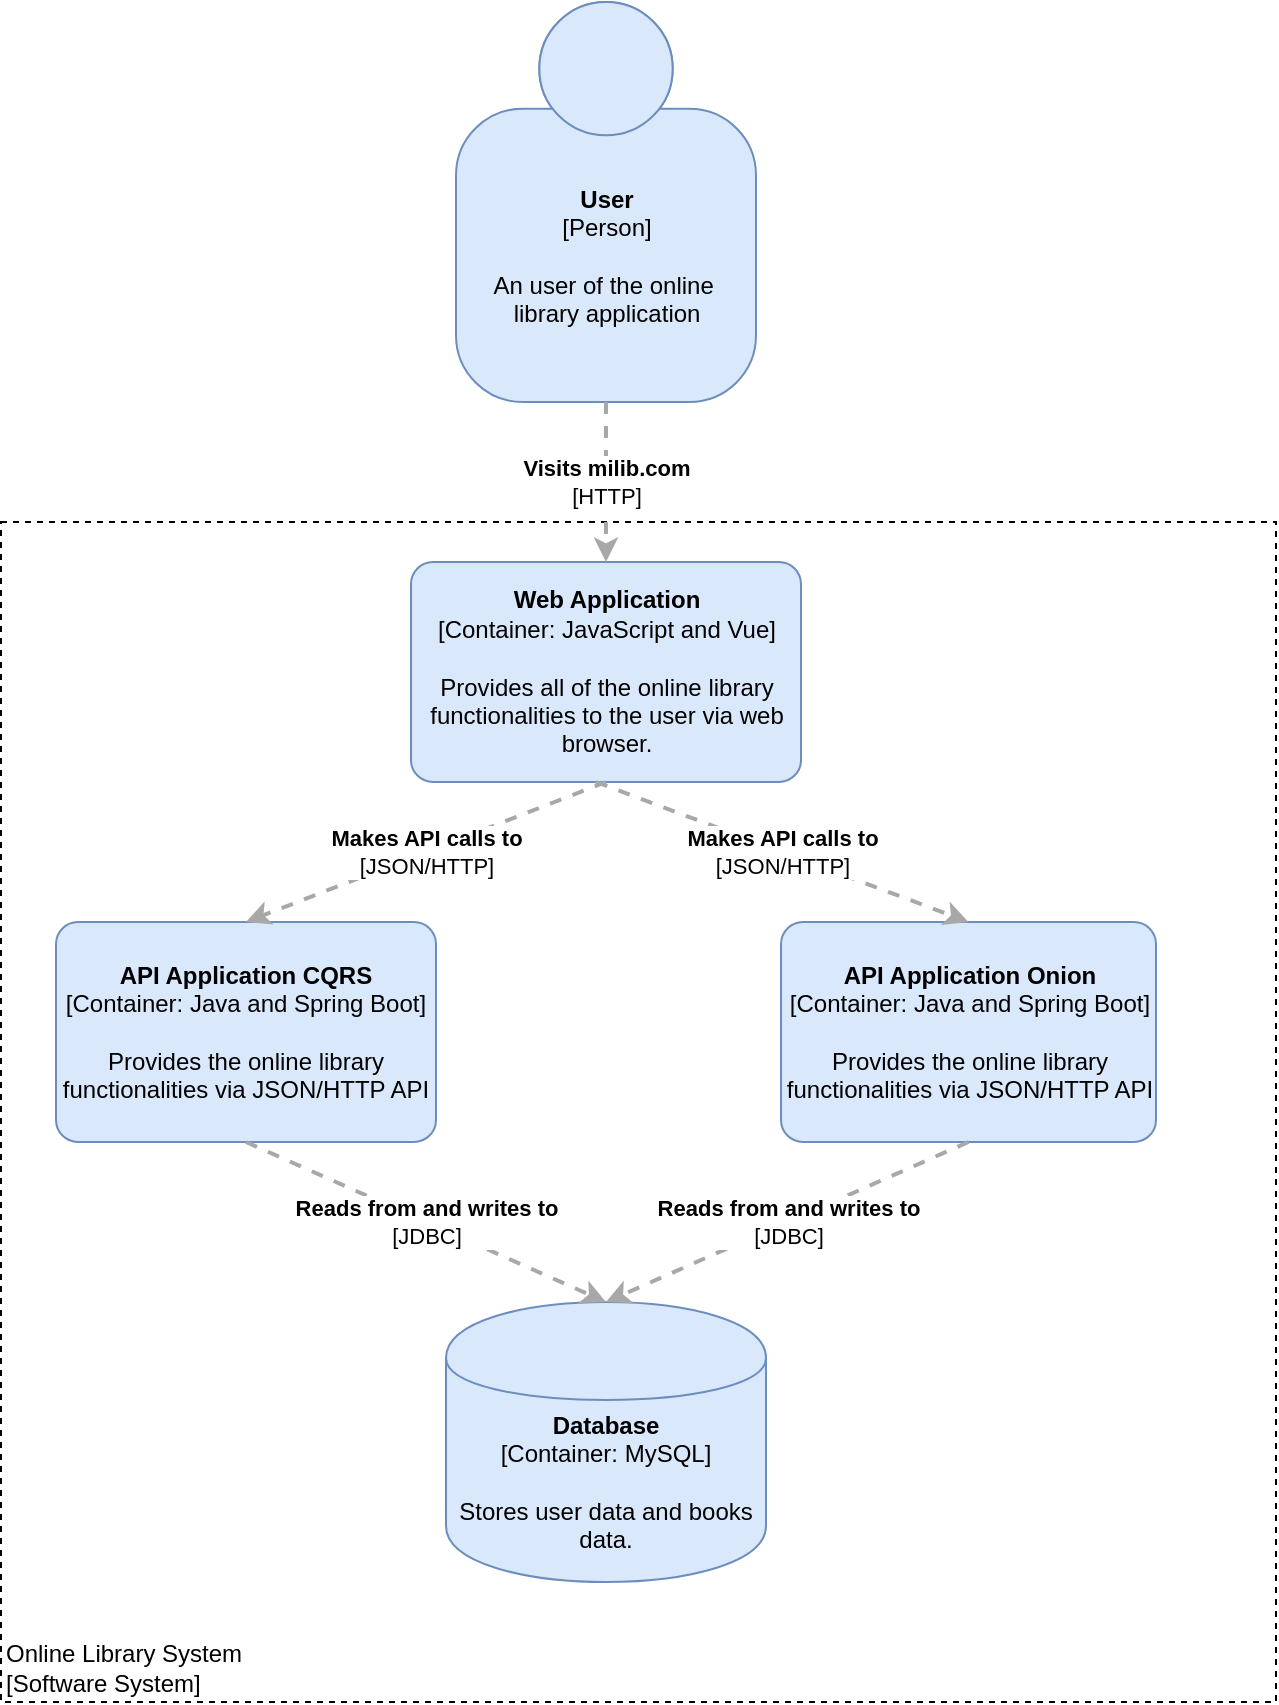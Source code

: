 <mxfile version="13.1.14" type="device"><diagram id="yeukW7wxIWZiKXB2N8r2" name="Page-1"><mxGraphModel dx="1038" dy="531" grid="1" gridSize="10" guides="1" tooltips="1" connect="1" arrows="1" fold="1" page="1" pageScale="1" pageWidth="850" pageHeight="1100" math="0" shadow="0"><root><mxCell id="0"/><mxCell id="1" parent="0"/><mxCell id="YKwNt3vzoJWpTN_pvANp-1" value="&lt;b&gt;User&lt;/b&gt;&lt;div&gt;[Person]&lt;/div&gt;&lt;br&gt;&lt;div&gt;An user of the online&amp;nbsp;&lt;/div&gt;&lt;div&gt;library&amp;nbsp;&lt;span&gt;application&lt;/span&gt;&lt;/div&gt;" style="html=1;dashed=0;whitespace=wrap;fillColor=#DAE8FC;strokeColor=#6C8EBF;shape=mxgraph.c4.person;align=center;points=[[0.5,0,0],[1,0.5,0],[1,0.75,0],[0.75,1,0],[0.5,1,0],[0.25,1,0],[0,0.75,0],[0,0.5,0]];" vertex="1" parent="1"><mxGeometry x="320" width="150" height="200" as="geometry"/></mxCell><mxCell id="YKwNt3vzoJWpTN_pvANp-2" value="&lt;div style=&quot;text-align: left&quot;&gt;Online Library System&lt;/div&gt;&lt;div style=&quot;text-align: left&quot;&gt;[Software System]&lt;/div&gt;" style="rounded=0;whiteSpace=wrap;html=1;labelBackgroundColor=none;fillColor=#ffffff;fontColor=#000000;align=left;arcSize=5;strokeColor=#000000;verticalAlign=bottom;points=[[0.25,0,0],[0.5,0,0],[0.75,0,0],[1,0.25,0],[1,0.5,0],[1,0.75,0],[0.75,1,0],[0.5,1,0],[0.25,1,0],[0,0.75,0],[0,0.5,0],[0,0.25,0]];dashed=1;strokeWidth=1;perimeterSpacing=0;comic=0;glass=0;" vertex="1" parent="1"><mxGeometry x="92.5" y="260" width="637.5" height="590" as="geometry"/></mxCell><mxCell id="YKwNt3vzoJWpTN_pvANp-3" value="&lt;span&gt;&lt;b&gt;Web Application&lt;/b&gt;&lt;/span&gt;&lt;br&gt;&lt;div&gt;[Container:&amp;nbsp;&lt;span&gt;JavaScript and Vue&lt;/span&gt;&lt;span&gt;]&lt;/span&gt;&lt;/div&gt;&lt;br&gt;&lt;div&gt;Provides all of the online library functionalities to the user via web browser.&lt;/div&gt;" style="rounded=1;whiteSpace=wrap;html=1;labelBackgroundColor=none;fillColor=#dae8fc;fontColor=#000000;align=center;arcSize=10;strokeColor=#6c8ebf;points=[[0.25,0,0],[0.5,0,0],[0.75,0,0],[1,0.25,0],[1,0.5,0],[1,0.75,0],[0.75,1,0],[0.5,1,0],[0.25,1,0],[0,0.75,0],[0,0.5,0],[0,0.25,0]];glass=0;comic=0;" vertex="1" parent="1"><mxGeometry x="297.5" y="280" width="195" height="110" as="geometry"/></mxCell><mxCell id="YKwNt3vzoJWpTN_pvANp-4" value="&lt;span&gt;&lt;b&gt;API Application Onion&lt;/b&gt;&lt;/span&gt;&lt;br&gt;&lt;div&gt;[Container:&amp;nbsp;&lt;span&gt;Java and Spring Boot&lt;/span&gt;&lt;span&gt;]&lt;/span&gt;&lt;/div&gt;&lt;br&gt;&lt;div&gt;Provides the online library functionalities via JSON/HTTP API&lt;br&gt;&lt;/div&gt;" style="rounded=1;whiteSpace=wrap;html=1;labelBackgroundColor=none;fillColor=#dae8fc;fontColor=#000000;align=center;arcSize=10;strokeColor=#6c8ebf;points=[[0.25,0,0],[0.5,0,0],[0.75,0,0],[1,0.25,0],[1,0.5,0],[1,0.75,0],[0.75,1,0],[0.5,1,0],[0.25,1,0],[0,0.75,0],[0,0.5,0],[0,0.25,0]];glass=0;comic=0;" vertex="1" parent="1"><mxGeometry x="482.5" y="460" width="187.5" height="110" as="geometry"/></mxCell><mxCell id="YKwNt3vzoJWpTN_pvANp-5" value="&lt;span&gt;&lt;b&gt;API Application CQRS&lt;/b&gt;&lt;/span&gt;&lt;br&gt;&lt;div&gt;[Container:&amp;nbsp;&lt;span&gt;Java and Spring Boot&lt;/span&gt;&lt;span&gt;]&lt;/span&gt;&lt;/div&gt;&lt;br&gt;&lt;div&gt;Provides the online library functionalities via JSON/HTTP API&lt;/div&gt;" style="rounded=1;whiteSpace=wrap;html=1;labelBackgroundColor=none;fillColor=#dae8fc;fontColor=#000000;align=center;arcSize=10;strokeColor=#6c8ebf;points=[[0.25,0,0],[0.5,0,0],[0.75,0,0],[1,0.25,0],[1,0.5,0],[1,0.75,0],[0.75,1,0],[0.5,1,0],[0.25,1,0],[0,0.75,0],[0,0.5,0],[0,0.25,0]];glass=0;comic=0;" vertex="1" parent="1"><mxGeometry x="120" y="460" width="190" height="110" as="geometry"/></mxCell><mxCell id="YKwNt3vzoJWpTN_pvANp-6" value="&lt;span&gt;&lt;b&gt;Database&lt;/b&gt;&lt;/span&gt;&lt;div&gt;[Container:&amp;nbsp;MySQL]&lt;/div&gt;&lt;br&gt;&lt;div&gt;Stores user data and books data.&lt;/div&gt;" style="shape=cylinder;whiteSpace=wrap;html=1;boundedLbl=1;rounded=0;labelBackgroundColor=none;fillColor=#dae8fc;fontSize=12;fontColor=#000000;align=center;strokeColor=#6c8ebf;points=[[0.5,0,0],[1,0.25,0],[1,0.5,0],[1,0.75,0],[0.5,1,0],[0,0.75,0],[0,0.5,0],[0,0.25,0]];glass=0;comic=0;" vertex="1" parent="1"><mxGeometry x="315" y="650" width="160" height="140" as="geometry"/></mxCell><mxCell id="YKwNt3vzoJWpTN_pvANp-7" value="&lt;div style=&quot;text-align: left&quot;&gt;&lt;div style=&quot;text-align: center&quot;&gt;&lt;b&gt;Reads from and writes to&lt;/b&gt;&lt;/div&gt;&lt;div style=&quot;text-align: center&quot;&gt;[JDBC]&lt;/div&gt;&lt;/div&gt;" style="edgeStyle=none;rounded=0;html=1;entryX=0.5;entryY=0;jettySize=auto;orthogonalLoop=1;strokeColor=#A8A8A8;strokeWidth=2;fontColor=#000000;jumpStyle=none;dashed=1;exitX=0.5;exitY=1;exitDx=0;exitDy=0;exitPerimeter=0;entryDx=0;entryDy=0;entryPerimeter=0;" edge="1" parent="1" source="YKwNt3vzoJWpTN_pvANp-5" target="YKwNt3vzoJWpTN_pvANp-6"><mxGeometry width="200" relative="1" as="geometry"><mxPoint x="200" y="600" as="sourcePoint"/><mxPoint x="400" y="600" as="targetPoint"/></mxGeometry></mxCell><mxCell id="YKwNt3vzoJWpTN_pvANp-8" value="&lt;div style=&quot;text-align: left&quot;&gt;&lt;div style=&quot;text-align: center&quot;&gt;&lt;b&gt;Reads from and writes to&lt;/b&gt;&lt;/div&gt;&lt;div style=&quot;text-align: center&quot;&gt;[JDBC]&lt;/div&gt;&lt;/div&gt;" style="edgeStyle=none;rounded=0;html=1;entryX=0.5;entryY=0;jettySize=auto;orthogonalLoop=1;strokeColor=#A8A8A8;strokeWidth=2;fontColor=#000000;jumpStyle=none;dashed=1;exitX=0.5;exitY=1;exitDx=0;exitDy=0;exitPerimeter=0;entryDx=0;entryDy=0;entryPerimeter=0;" edge="1" parent="1" source="YKwNt3vzoJWpTN_pvANp-4" target="YKwNt3vzoJWpTN_pvANp-6"><mxGeometry width="200" relative="1" as="geometry"><mxPoint x="482.5" y="600" as="sourcePoint"/><mxPoint x="682.5" y="600" as="targetPoint"/></mxGeometry></mxCell><mxCell id="YKwNt3vzoJWpTN_pvANp-9" value="&lt;div style=&quot;text-align: left&quot;&gt;&lt;div style=&quot;text-align: center&quot;&gt;&lt;b&gt;Makes API calls to&lt;/b&gt;&lt;/div&gt;&lt;div style=&quot;text-align: center&quot;&gt;[JSON/HTTP]&lt;/div&gt;&lt;/div&gt;" style="edgeStyle=none;rounded=0;html=1;entryX=0.5;entryY=0;jettySize=auto;orthogonalLoop=1;strokeColor=#A8A8A8;strokeWidth=2;fontColor=#000000;jumpStyle=none;dashed=1;exitX=0.5;exitY=1;exitDx=0;exitDy=0;exitPerimeter=0;entryDx=0;entryDy=0;entryPerimeter=0;" edge="1" parent="1" source="YKwNt3vzoJWpTN_pvANp-3" target="YKwNt3vzoJWpTN_pvANp-5"><mxGeometry width="200" relative="1" as="geometry"><mxPoint x="320" y="410" as="sourcePoint"/><mxPoint x="520" y="410" as="targetPoint"/></mxGeometry></mxCell><mxCell id="YKwNt3vzoJWpTN_pvANp-10" value="&lt;div style=&quot;text-align: left&quot;&gt;&lt;div style=&quot;text-align: center&quot;&gt;&lt;b&gt;Makes API calls to&lt;/b&gt;&lt;/div&gt;&lt;div style=&quot;text-align: center&quot;&gt;[JSON/HTTP]&lt;/div&gt;&lt;/div&gt;" style="edgeStyle=none;rounded=0;html=1;entryX=0.5;entryY=0;jettySize=auto;orthogonalLoop=1;strokeColor=#A8A8A8;strokeWidth=2;fontColor=#000000;jumpStyle=none;dashed=1;entryDx=0;entryDy=0;entryPerimeter=0;" edge="1" parent="1" target="YKwNt3vzoJWpTN_pvANp-4"><mxGeometry width="200" relative="1" as="geometry"><mxPoint x="390" y="390" as="sourcePoint"/><mxPoint x="520" y="450" as="targetPoint"/></mxGeometry></mxCell><mxCell id="YKwNt3vzoJWpTN_pvANp-11" value="&lt;div style=&quot;text-align: left&quot;&gt;&lt;div style=&quot;text-align: center&quot;&gt;&lt;b&gt;Visits milib.com&lt;/b&gt;&lt;/div&gt;&lt;div style=&quot;text-align: center&quot;&gt;[HTTP]&lt;/div&gt;&lt;/div&gt;" style="edgeStyle=none;rounded=0;html=1;entryX=0.5;entryY=0;jettySize=auto;orthogonalLoop=1;strokeColor=#A8A8A8;strokeWidth=2;fontColor=#000000;jumpStyle=none;dashed=1;exitX=0.5;exitY=1;exitDx=0;exitDy=0;exitPerimeter=0;entryDx=0;entryDy=0;entryPerimeter=0;" edge="1" parent="1" source="YKwNt3vzoJWpTN_pvANp-1" target="YKwNt3vzoJWpTN_pvANp-3"><mxGeometry width="200" relative="1" as="geometry"><mxPoint x="380" y="220" as="sourcePoint"/><mxPoint x="580" y="220" as="targetPoint"/></mxGeometry></mxCell></root></mxGraphModel></diagram></mxfile>